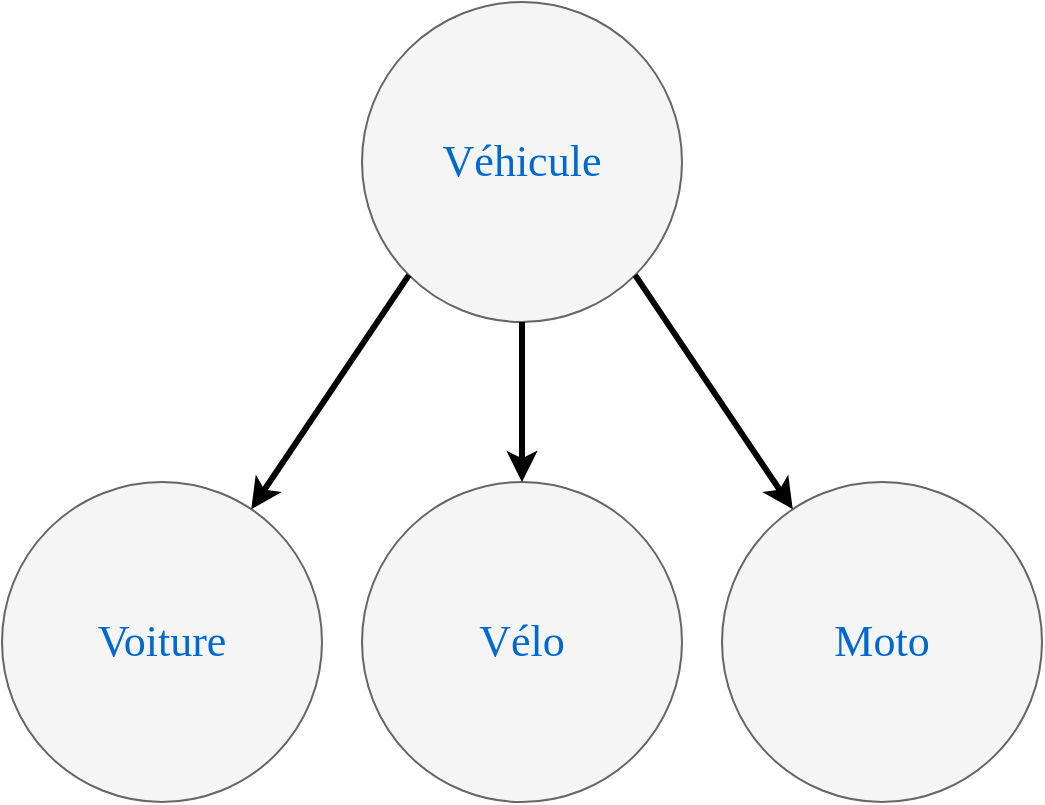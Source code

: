 <mxfile version="11.2.5" type="device" pages="1"><diagram name="Page-1" id="dd472eb7-4b8b-5cd9-a60b-b15522922e76"><mxGraphModel dx="1355" dy="801" grid="1" gridSize="10" guides="1" tooltips="1" connect="1" arrows="1" fold="1" page="1" pageScale="1" pageWidth="1100" pageHeight="850" background="#ffffff" math="0" shadow="0"><root><mxCell id="0"/><mxCell id="1" parent="0"/><mxCell id="45236fa5f4b8e91a-1" value="Véhicule" style="ellipse;whiteSpace=wrap;html=1;rounded=0;shadow=0;dashed=0;comic=0;fontFamily=Verdana;fontSize=22;fontColor=#0069D1;fillColor=#f5f5f5;strokeColor=#666666;" parent="1" vertex="1"><mxGeometry x="450" y="130" width="160" height="160" as="geometry"/></mxCell><mxCell id="45236fa5f4b8e91a-4" value="Vélo" style="ellipse;whiteSpace=wrap;html=1;rounded=0;shadow=0;dashed=0;comic=0;fontFamily=Verdana;fontSize=22;fontColor=#0069D1;fillColor=#f5f5f5;strokeColor=#666666;" parent="1" vertex="1"><mxGeometry x="450" y="370" width="160" height="160" as="geometry"/></mxCell><mxCell id="45236fa5f4b8e91a-7" value="Moto" style="ellipse;whiteSpace=wrap;html=1;rounded=0;shadow=0;dashed=0;comic=0;fontFamily=Verdana;fontSize=22;fontColor=#0069D1;fillColor=#f5f5f5;strokeColor=#666666;" parent="1" vertex="1"><mxGeometry x="630" y="370" width="160" height="160" as="geometry"/></mxCell><mxCell id="45236fa5f4b8e91a-8" value="Voiture" style="ellipse;whiteSpace=wrap;html=1;rounded=0;shadow=0;dashed=0;comic=0;fontFamily=Verdana;fontSize=22;fontColor=#0069D1;fillColor=#f5f5f5;strokeColor=#666666;" parent="1" vertex="1"><mxGeometry x="270" y="370" width="160" height="160" as="geometry"/></mxCell><mxCell id="D4a31cTWX3-7i6Qye4Qi-5" value="" style="endArrow=classic;html=1;strokeWidth=3;exitX=0;exitY=1;exitDx=0;exitDy=0;" edge="1" parent="1" source="45236fa5f4b8e91a-1" target="45236fa5f4b8e91a-8"><mxGeometry width="50" height="50" relative="1" as="geometry"><mxPoint x="270" y="600" as="sourcePoint"/><mxPoint x="320" y="550" as="targetPoint"/></mxGeometry></mxCell><mxCell id="D4a31cTWX3-7i6Qye4Qi-6" value="" style="endArrow=classic;html=1;strokeWidth=3;exitX=0.5;exitY=1;exitDx=0;exitDy=0;entryX=0.5;entryY=0;entryDx=0;entryDy=0;" edge="1" parent="1" source="45236fa5f4b8e91a-1" target="45236fa5f4b8e91a-4"><mxGeometry width="50" height="50" relative="1" as="geometry"><mxPoint x="270" y="600" as="sourcePoint"/><mxPoint x="320" y="550" as="targetPoint"/></mxGeometry></mxCell><mxCell id="D4a31cTWX3-7i6Qye4Qi-7" value="" style="endArrow=classic;html=1;strokeWidth=3;exitX=1;exitY=1;exitDx=0;exitDy=0;" edge="1" parent="1" source="45236fa5f4b8e91a-1" target="45236fa5f4b8e91a-7"><mxGeometry width="50" height="50" relative="1" as="geometry"><mxPoint x="270" y="600" as="sourcePoint"/><mxPoint x="320" y="550" as="targetPoint"/></mxGeometry></mxCell></root></mxGraphModel></diagram></mxfile>